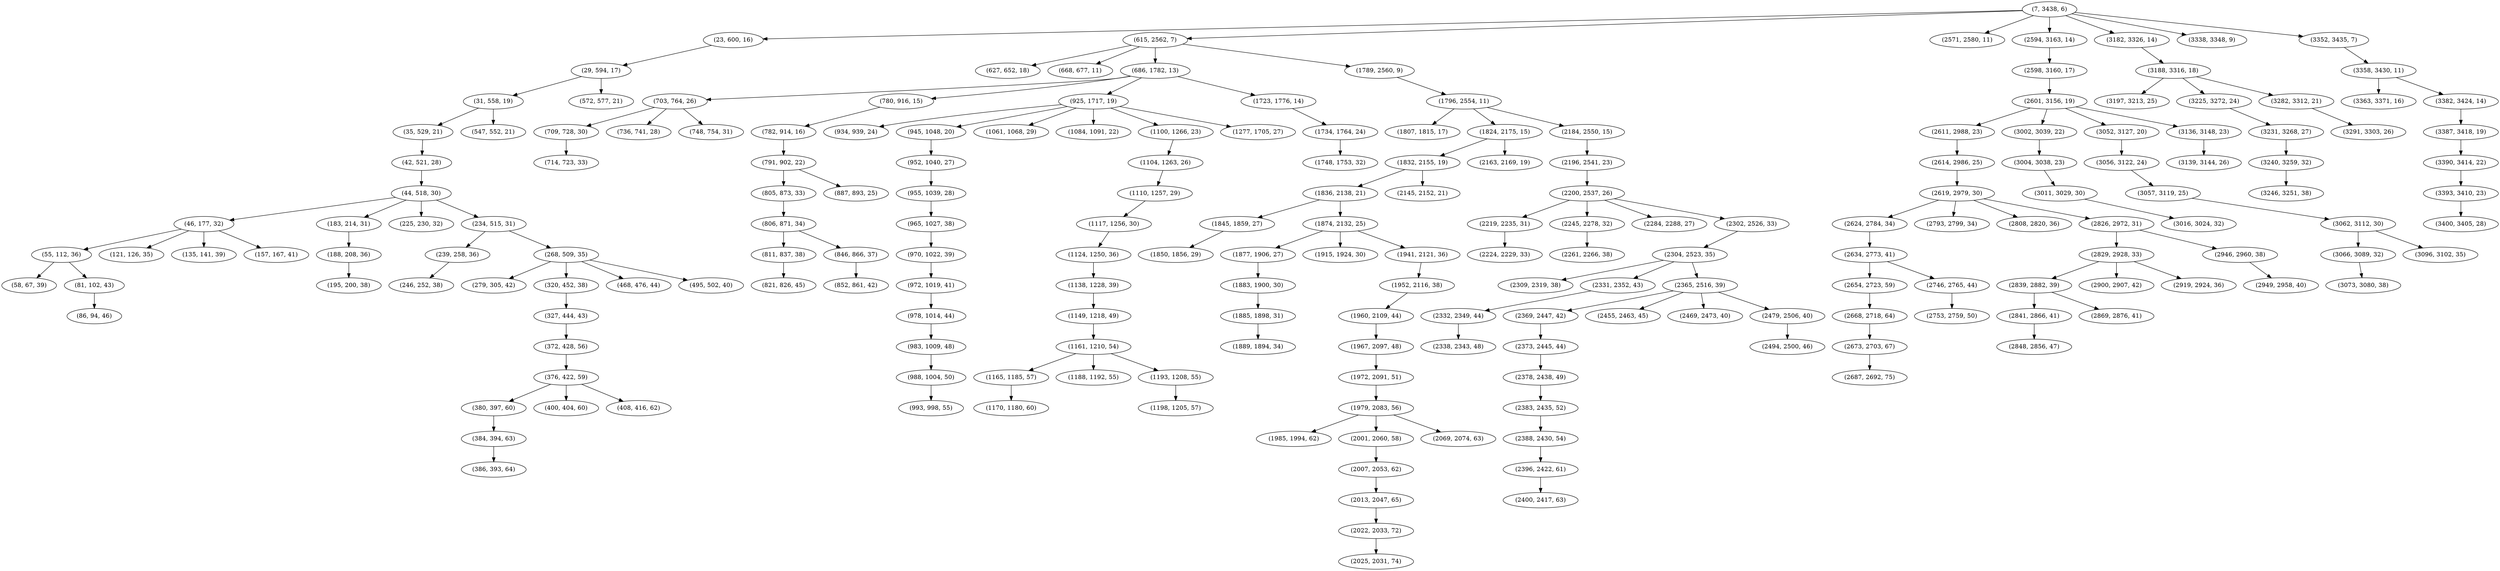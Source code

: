 digraph tree {
    "(7, 3438, 6)";
    "(23, 600, 16)";
    "(29, 594, 17)";
    "(31, 558, 19)";
    "(35, 529, 21)";
    "(42, 521, 28)";
    "(44, 518, 30)";
    "(46, 177, 32)";
    "(55, 112, 36)";
    "(58, 67, 39)";
    "(81, 102, 43)";
    "(86, 94, 46)";
    "(121, 126, 35)";
    "(135, 141, 39)";
    "(157, 167, 41)";
    "(183, 214, 31)";
    "(188, 208, 36)";
    "(195, 200, 38)";
    "(225, 230, 32)";
    "(234, 515, 31)";
    "(239, 258, 36)";
    "(246, 252, 38)";
    "(268, 509, 35)";
    "(279, 305, 42)";
    "(320, 452, 38)";
    "(327, 444, 43)";
    "(372, 428, 56)";
    "(376, 422, 59)";
    "(380, 397, 60)";
    "(384, 394, 63)";
    "(386, 393, 64)";
    "(400, 404, 60)";
    "(408, 416, 62)";
    "(468, 476, 44)";
    "(495, 502, 40)";
    "(547, 552, 21)";
    "(572, 577, 21)";
    "(615, 2562, 7)";
    "(627, 652, 18)";
    "(668, 677, 11)";
    "(686, 1782, 13)";
    "(703, 764, 26)";
    "(709, 728, 30)";
    "(714, 723, 33)";
    "(736, 741, 28)";
    "(748, 754, 31)";
    "(780, 916, 15)";
    "(782, 914, 16)";
    "(791, 902, 22)";
    "(805, 873, 33)";
    "(806, 871, 34)";
    "(811, 837, 38)";
    "(821, 826, 45)";
    "(846, 866, 37)";
    "(852, 861, 42)";
    "(887, 893, 25)";
    "(925, 1717, 19)";
    "(934, 939, 24)";
    "(945, 1048, 20)";
    "(952, 1040, 27)";
    "(955, 1039, 28)";
    "(965, 1027, 38)";
    "(970, 1022, 39)";
    "(972, 1019, 41)";
    "(978, 1014, 44)";
    "(983, 1009, 48)";
    "(988, 1004, 50)";
    "(993, 998, 55)";
    "(1061, 1068, 29)";
    "(1084, 1091, 22)";
    "(1100, 1266, 23)";
    "(1104, 1263, 26)";
    "(1110, 1257, 29)";
    "(1117, 1256, 30)";
    "(1124, 1250, 36)";
    "(1138, 1228, 39)";
    "(1149, 1218, 49)";
    "(1161, 1210, 54)";
    "(1165, 1185, 57)";
    "(1170, 1180, 60)";
    "(1188, 1192, 55)";
    "(1193, 1208, 55)";
    "(1198, 1205, 57)";
    "(1277, 1705, 27)";
    "(1723, 1776, 14)";
    "(1734, 1764, 24)";
    "(1748, 1753, 32)";
    "(1789, 2560, 9)";
    "(1796, 2554, 11)";
    "(1807, 1815, 17)";
    "(1824, 2175, 15)";
    "(1832, 2155, 19)";
    "(1836, 2138, 21)";
    "(1845, 1859, 27)";
    "(1850, 1856, 29)";
    "(1874, 2132, 25)";
    "(1877, 1906, 27)";
    "(1883, 1900, 30)";
    "(1885, 1898, 31)";
    "(1889, 1894, 34)";
    "(1915, 1924, 30)";
    "(1941, 2121, 36)";
    "(1952, 2116, 38)";
    "(1960, 2109, 44)";
    "(1967, 2097, 48)";
    "(1972, 2091, 51)";
    "(1979, 2083, 56)";
    "(1985, 1994, 62)";
    "(2001, 2060, 58)";
    "(2007, 2053, 62)";
    "(2013, 2047, 65)";
    "(2022, 2033, 72)";
    "(2025, 2031, 74)";
    "(2069, 2074, 63)";
    "(2145, 2152, 21)";
    "(2163, 2169, 19)";
    "(2184, 2550, 15)";
    "(2196, 2541, 23)";
    "(2200, 2537, 26)";
    "(2219, 2235, 31)";
    "(2224, 2229, 33)";
    "(2245, 2278, 32)";
    "(2261, 2266, 38)";
    "(2284, 2288, 27)";
    "(2302, 2526, 33)";
    "(2304, 2523, 35)";
    "(2309, 2319, 38)";
    "(2331, 2352, 43)";
    "(2332, 2349, 44)";
    "(2338, 2343, 48)";
    "(2365, 2516, 39)";
    "(2369, 2447, 42)";
    "(2373, 2445, 44)";
    "(2378, 2438, 49)";
    "(2383, 2435, 52)";
    "(2388, 2430, 54)";
    "(2396, 2422, 61)";
    "(2400, 2417, 63)";
    "(2455, 2463, 45)";
    "(2469, 2473, 40)";
    "(2479, 2506, 40)";
    "(2494, 2500, 46)";
    "(2571, 2580, 11)";
    "(2594, 3163, 14)";
    "(2598, 3160, 17)";
    "(2601, 3156, 19)";
    "(2611, 2988, 23)";
    "(2614, 2986, 25)";
    "(2619, 2979, 30)";
    "(2624, 2784, 34)";
    "(2634, 2773, 41)";
    "(2654, 2723, 59)";
    "(2668, 2718, 64)";
    "(2673, 2703, 67)";
    "(2687, 2692, 75)";
    "(2746, 2765, 44)";
    "(2753, 2759, 50)";
    "(2793, 2799, 34)";
    "(2808, 2820, 36)";
    "(2826, 2972, 31)";
    "(2829, 2928, 33)";
    "(2839, 2882, 39)";
    "(2841, 2866, 41)";
    "(2848, 2856, 47)";
    "(2869, 2876, 41)";
    "(2900, 2907, 42)";
    "(2919, 2924, 36)";
    "(2946, 2960, 38)";
    "(2949, 2958, 40)";
    "(3002, 3039, 22)";
    "(3004, 3038, 23)";
    "(3011, 3029, 30)";
    "(3016, 3024, 32)";
    "(3052, 3127, 20)";
    "(3056, 3122, 24)";
    "(3057, 3119, 25)";
    "(3062, 3112, 30)";
    "(3066, 3089, 32)";
    "(3073, 3080, 38)";
    "(3096, 3102, 35)";
    "(3136, 3148, 23)";
    "(3139, 3144, 26)";
    "(3182, 3326, 14)";
    "(3188, 3316, 18)";
    "(3197, 3213, 25)";
    "(3225, 3272, 24)";
    "(3231, 3268, 27)";
    "(3240, 3259, 32)";
    "(3246, 3251, 38)";
    "(3282, 3312, 21)";
    "(3291, 3303, 26)";
    "(3338, 3348, 9)";
    "(3352, 3435, 7)";
    "(3358, 3430, 11)";
    "(3363, 3371, 16)";
    "(3382, 3424, 14)";
    "(3387, 3418, 19)";
    "(3390, 3414, 22)";
    "(3393, 3410, 23)";
    "(3400, 3405, 28)";
    "(7, 3438, 6)" -> "(23, 600, 16)";
    "(7, 3438, 6)" -> "(615, 2562, 7)";
    "(7, 3438, 6)" -> "(2571, 2580, 11)";
    "(7, 3438, 6)" -> "(2594, 3163, 14)";
    "(7, 3438, 6)" -> "(3182, 3326, 14)";
    "(7, 3438, 6)" -> "(3338, 3348, 9)";
    "(7, 3438, 6)" -> "(3352, 3435, 7)";
    "(23, 600, 16)" -> "(29, 594, 17)";
    "(29, 594, 17)" -> "(31, 558, 19)";
    "(29, 594, 17)" -> "(572, 577, 21)";
    "(31, 558, 19)" -> "(35, 529, 21)";
    "(31, 558, 19)" -> "(547, 552, 21)";
    "(35, 529, 21)" -> "(42, 521, 28)";
    "(42, 521, 28)" -> "(44, 518, 30)";
    "(44, 518, 30)" -> "(46, 177, 32)";
    "(44, 518, 30)" -> "(183, 214, 31)";
    "(44, 518, 30)" -> "(225, 230, 32)";
    "(44, 518, 30)" -> "(234, 515, 31)";
    "(46, 177, 32)" -> "(55, 112, 36)";
    "(46, 177, 32)" -> "(121, 126, 35)";
    "(46, 177, 32)" -> "(135, 141, 39)";
    "(46, 177, 32)" -> "(157, 167, 41)";
    "(55, 112, 36)" -> "(58, 67, 39)";
    "(55, 112, 36)" -> "(81, 102, 43)";
    "(81, 102, 43)" -> "(86, 94, 46)";
    "(183, 214, 31)" -> "(188, 208, 36)";
    "(188, 208, 36)" -> "(195, 200, 38)";
    "(234, 515, 31)" -> "(239, 258, 36)";
    "(234, 515, 31)" -> "(268, 509, 35)";
    "(239, 258, 36)" -> "(246, 252, 38)";
    "(268, 509, 35)" -> "(279, 305, 42)";
    "(268, 509, 35)" -> "(320, 452, 38)";
    "(268, 509, 35)" -> "(468, 476, 44)";
    "(268, 509, 35)" -> "(495, 502, 40)";
    "(320, 452, 38)" -> "(327, 444, 43)";
    "(327, 444, 43)" -> "(372, 428, 56)";
    "(372, 428, 56)" -> "(376, 422, 59)";
    "(376, 422, 59)" -> "(380, 397, 60)";
    "(376, 422, 59)" -> "(400, 404, 60)";
    "(376, 422, 59)" -> "(408, 416, 62)";
    "(380, 397, 60)" -> "(384, 394, 63)";
    "(384, 394, 63)" -> "(386, 393, 64)";
    "(615, 2562, 7)" -> "(627, 652, 18)";
    "(615, 2562, 7)" -> "(668, 677, 11)";
    "(615, 2562, 7)" -> "(686, 1782, 13)";
    "(615, 2562, 7)" -> "(1789, 2560, 9)";
    "(686, 1782, 13)" -> "(703, 764, 26)";
    "(686, 1782, 13)" -> "(780, 916, 15)";
    "(686, 1782, 13)" -> "(925, 1717, 19)";
    "(686, 1782, 13)" -> "(1723, 1776, 14)";
    "(703, 764, 26)" -> "(709, 728, 30)";
    "(703, 764, 26)" -> "(736, 741, 28)";
    "(703, 764, 26)" -> "(748, 754, 31)";
    "(709, 728, 30)" -> "(714, 723, 33)";
    "(780, 916, 15)" -> "(782, 914, 16)";
    "(782, 914, 16)" -> "(791, 902, 22)";
    "(791, 902, 22)" -> "(805, 873, 33)";
    "(791, 902, 22)" -> "(887, 893, 25)";
    "(805, 873, 33)" -> "(806, 871, 34)";
    "(806, 871, 34)" -> "(811, 837, 38)";
    "(806, 871, 34)" -> "(846, 866, 37)";
    "(811, 837, 38)" -> "(821, 826, 45)";
    "(846, 866, 37)" -> "(852, 861, 42)";
    "(925, 1717, 19)" -> "(934, 939, 24)";
    "(925, 1717, 19)" -> "(945, 1048, 20)";
    "(925, 1717, 19)" -> "(1061, 1068, 29)";
    "(925, 1717, 19)" -> "(1084, 1091, 22)";
    "(925, 1717, 19)" -> "(1100, 1266, 23)";
    "(925, 1717, 19)" -> "(1277, 1705, 27)";
    "(945, 1048, 20)" -> "(952, 1040, 27)";
    "(952, 1040, 27)" -> "(955, 1039, 28)";
    "(955, 1039, 28)" -> "(965, 1027, 38)";
    "(965, 1027, 38)" -> "(970, 1022, 39)";
    "(970, 1022, 39)" -> "(972, 1019, 41)";
    "(972, 1019, 41)" -> "(978, 1014, 44)";
    "(978, 1014, 44)" -> "(983, 1009, 48)";
    "(983, 1009, 48)" -> "(988, 1004, 50)";
    "(988, 1004, 50)" -> "(993, 998, 55)";
    "(1100, 1266, 23)" -> "(1104, 1263, 26)";
    "(1104, 1263, 26)" -> "(1110, 1257, 29)";
    "(1110, 1257, 29)" -> "(1117, 1256, 30)";
    "(1117, 1256, 30)" -> "(1124, 1250, 36)";
    "(1124, 1250, 36)" -> "(1138, 1228, 39)";
    "(1138, 1228, 39)" -> "(1149, 1218, 49)";
    "(1149, 1218, 49)" -> "(1161, 1210, 54)";
    "(1161, 1210, 54)" -> "(1165, 1185, 57)";
    "(1161, 1210, 54)" -> "(1188, 1192, 55)";
    "(1161, 1210, 54)" -> "(1193, 1208, 55)";
    "(1165, 1185, 57)" -> "(1170, 1180, 60)";
    "(1193, 1208, 55)" -> "(1198, 1205, 57)";
    "(1723, 1776, 14)" -> "(1734, 1764, 24)";
    "(1734, 1764, 24)" -> "(1748, 1753, 32)";
    "(1789, 2560, 9)" -> "(1796, 2554, 11)";
    "(1796, 2554, 11)" -> "(1807, 1815, 17)";
    "(1796, 2554, 11)" -> "(1824, 2175, 15)";
    "(1796, 2554, 11)" -> "(2184, 2550, 15)";
    "(1824, 2175, 15)" -> "(1832, 2155, 19)";
    "(1824, 2175, 15)" -> "(2163, 2169, 19)";
    "(1832, 2155, 19)" -> "(1836, 2138, 21)";
    "(1832, 2155, 19)" -> "(2145, 2152, 21)";
    "(1836, 2138, 21)" -> "(1845, 1859, 27)";
    "(1836, 2138, 21)" -> "(1874, 2132, 25)";
    "(1845, 1859, 27)" -> "(1850, 1856, 29)";
    "(1874, 2132, 25)" -> "(1877, 1906, 27)";
    "(1874, 2132, 25)" -> "(1915, 1924, 30)";
    "(1874, 2132, 25)" -> "(1941, 2121, 36)";
    "(1877, 1906, 27)" -> "(1883, 1900, 30)";
    "(1883, 1900, 30)" -> "(1885, 1898, 31)";
    "(1885, 1898, 31)" -> "(1889, 1894, 34)";
    "(1941, 2121, 36)" -> "(1952, 2116, 38)";
    "(1952, 2116, 38)" -> "(1960, 2109, 44)";
    "(1960, 2109, 44)" -> "(1967, 2097, 48)";
    "(1967, 2097, 48)" -> "(1972, 2091, 51)";
    "(1972, 2091, 51)" -> "(1979, 2083, 56)";
    "(1979, 2083, 56)" -> "(1985, 1994, 62)";
    "(1979, 2083, 56)" -> "(2001, 2060, 58)";
    "(1979, 2083, 56)" -> "(2069, 2074, 63)";
    "(2001, 2060, 58)" -> "(2007, 2053, 62)";
    "(2007, 2053, 62)" -> "(2013, 2047, 65)";
    "(2013, 2047, 65)" -> "(2022, 2033, 72)";
    "(2022, 2033, 72)" -> "(2025, 2031, 74)";
    "(2184, 2550, 15)" -> "(2196, 2541, 23)";
    "(2196, 2541, 23)" -> "(2200, 2537, 26)";
    "(2200, 2537, 26)" -> "(2219, 2235, 31)";
    "(2200, 2537, 26)" -> "(2245, 2278, 32)";
    "(2200, 2537, 26)" -> "(2284, 2288, 27)";
    "(2200, 2537, 26)" -> "(2302, 2526, 33)";
    "(2219, 2235, 31)" -> "(2224, 2229, 33)";
    "(2245, 2278, 32)" -> "(2261, 2266, 38)";
    "(2302, 2526, 33)" -> "(2304, 2523, 35)";
    "(2304, 2523, 35)" -> "(2309, 2319, 38)";
    "(2304, 2523, 35)" -> "(2331, 2352, 43)";
    "(2304, 2523, 35)" -> "(2365, 2516, 39)";
    "(2331, 2352, 43)" -> "(2332, 2349, 44)";
    "(2332, 2349, 44)" -> "(2338, 2343, 48)";
    "(2365, 2516, 39)" -> "(2369, 2447, 42)";
    "(2365, 2516, 39)" -> "(2455, 2463, 45)";
    "(2365, 2516, 39)" -> "(2469, 2473, 40)";
    "(2365, 2516, 39)" -> "(2479, 2506, 40)";
    "(2369, 2447, 42)" -> "(2373, 2445, 44)";
    "(2373, 2445, 44)" -> "(2378, 2438, 49)";
    "(2378, 2438, 49)" -> "(2383, 2435, 52)";
    "(2383, 2435, 52)" -> "(2388, 2430, 54)";
    "(2388, 2430, 54)" -> "(2396, 2422, 61)";
    "(2396, 2422, 61)" -> "(2400, 2417, 63)";
    "(2479, 2506, 40)" -> "(2494, 2500, 46)";
    "(2594, 3163, 14)" -> "(2598, 3160, 17)";
    "(2598, 3160, 17)" -> "(2601, 3156, 19)";
    "(2601, 3156, 19)" -> "(2611, 2988, 23)";
    "(2601, 3156, 19)" -> "(3002, 3039, 22)";
    "(2601, 3156, 19)" -> "(3052, 3127, 20)";
    "(2601, 3156, 19)" -> "(3136, 3148, 23)";
    "(2611, 2988, 23)" -> "(2614, 2986, 25)";
    "(2614, 2986, 25)" -> "(2619, 2979, 30)";
    "(2619, 2979, 30)" -> "(2624, 2784, 34)";
    "(2619, 2979, 30)" -> "(2793, 2799, 34)";
    "(2619, 2979, 30)" -> "(2808, 2820, 36)";
    "(2619, 2979, 30)" -> "(2826, 2972, 31)";
    "(2624, 2784, 34)" -> "(2634, 2773, 41)";
    "(2634, 2773, 41)" -> "(2654, 2723, 59)";
    "(2634, 2773, 41)" -> "(2746, 2765, 44)";
    "(2654, 2723, 59)" -> "(2668, 2718, 64)";
    "(2668, 2718, 64)" -> "(2673, 2703, 67)";
    "(2673, 2703, 67)" -> "(2687, 2692, 75)";
    "(2746, 2765, 44)" -> "(2753, 2759, 50)";
    "(2826, 2972, 31)" -> "(2829, 2928, 33)";
    "(2826, 2972, 31)" -> "(2946, 2960, 38)";
    "(2829, 2928, 33)" -> "(2839, 2882, 39)";
    "(2829, 2928, 33)" -> "(2900, 2907, 42)";
    "(2829, 2928, 33)" -> "(2919, 2924, 36)";
    "(2839, 2882, 39)" -> "(2841, 2866, 41)";
    "(2839, 2882, 39)" -> "(2869, 2876, 41)";
    "(2841, 2866, 41)" -> "(2848, 2856, 47)";
    "(2946, 2960, 38)" -> "(2949, 2958, 40)";
    "(3002, 3039, 22)" -> "(3004, 3038, 23)";
    "(3004, 3038, 23)" -> "(3011, 3029, 30)";
    "(3011, 3029, 30)" -> "(3016, 3024, 32)";
    "(3052, 3127, 20)" -> "(3056, 3122, 24)";
    "(3056, 3122, 24)" -> "(3057, 3119, 25)";
    "(3057, 3119, 25)" -> "(3062, 3112, 30)";
    "(3062, 3112, 30)" -> "(3066, 3089, 32)";
    "(3062, 3112, 30)" -> "(3096, 3102, 35)";
    "(3066, 3089, 32)" -> "(3073, 3080, 38)";
    "(3136, 3148, 23)" -> "(3139, 3144, 26)";
    "(3182, 3326, 14)" -> "(3188, 3316, 18)";
    "(3188, 3316, 18)" -> "(3197, 3213, 25)";
    "(3188, 3316, 18)" -> "(3225, 3272, 24)";
    "(3188, 3316, 18)" -> "(3282, 3312, 21)";
    "(3225, 3272, 24)" -> "(3231, 3268, 27)";
    "(3231, 3268, 27)" -> "(3240, 3259, 32)";
    "(3240, 3259, 32)" -> "(3246, 3251, 38)";
    "(3282, 3312, 21)" -> "(3291, 3303, 26)";
    "(3352, 3435, 7)" -> "(3358, 3430, 11)";
    "(3358, 3430, 11)" -> "(3363, 3371, 16)";
    "(3358, 3430, 11)" -> "(3382, 3424, 14)";
    "(3382, 3424, 14)" -> "(3387, 3418, 19)";
    "(3387, 3418, 19)" -> "(3390, 3414, 22)";
    "(3390, 3414, 22)" -> "(3393, 3410, 23)";
    "(3393, 3410, 23)" -> "(3400, 3405, 28)";
}
